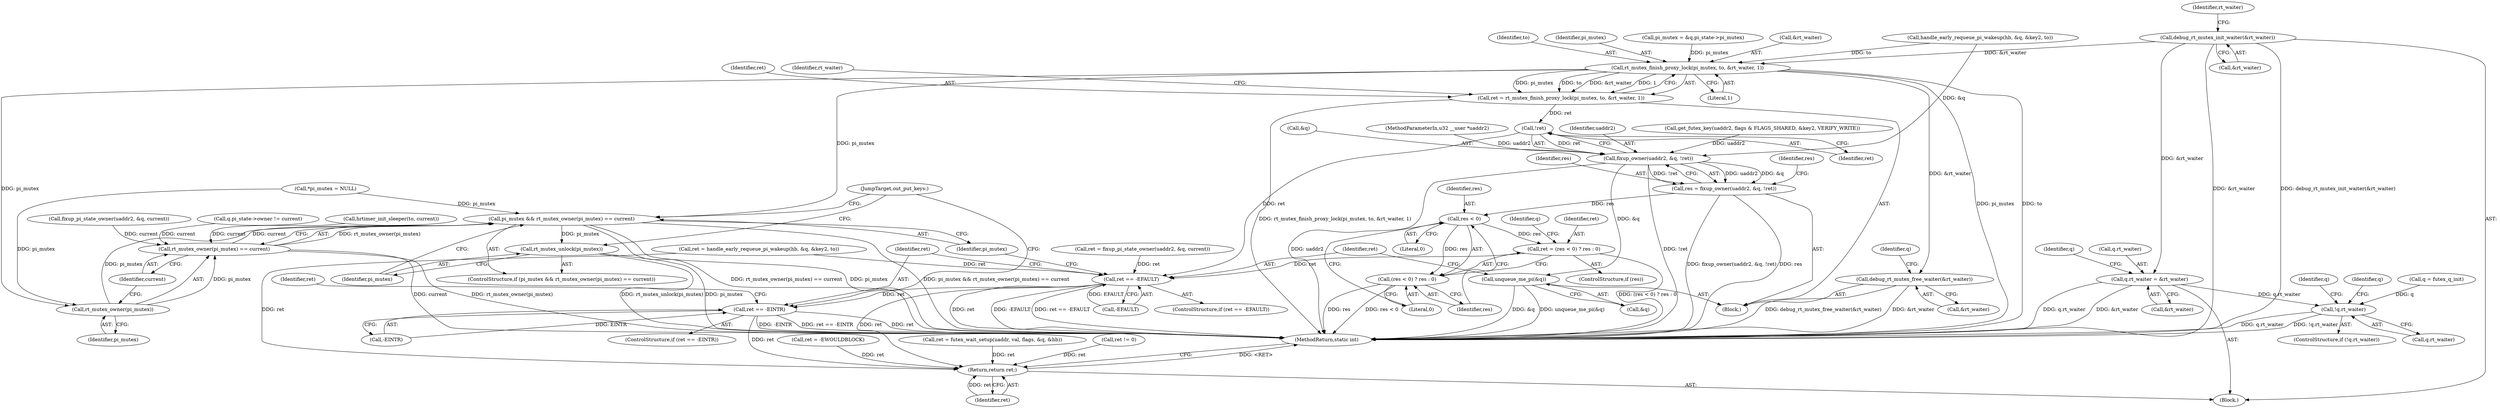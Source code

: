 digraph "0_linux_6f7b0a2a5c0fb03be7c25bd1745baa50582348ef@API" {
"1000186" [label="(Call,debug_rt_mutex_init_waiter(&rt_waiter))"];
"1000215" [label="(Call,q.rt_waiter = &rt_waiter)"];
"1000268" [label="(Call,!q.rt_waiter)"];
"1000318" [label="(Call,rt_mutex_finish_proxy_lock(pi_mutex, to, &rt_waiter, 1))"];
"1000316" [label="(Call,ret = rt_mutex_finish_proxy_lock(pi_mutex, to, &rt_waiter, 1))"];
"1000337" [label="(Call,!ret)"];
"1000333" [label="(Call,fixup_owner(uaddr2, &q, !ret))"];
"1000331" [label="(Call,res = fixup_owner(uaddr2, &q, !ret))"];
"1000344" [label="(Call,res < 0)"];
"1000341" [label="(Call,ret = (res < 0) ? res : 0)"];
"1000353" [label="(Call,ret == -EFAULT)"];
"1000369" [label="(Call,ret == -EINTR)"];
"1000402" [label="(Return,return ret;)"];
"1000343" [label="(Call,(res < 0) ? res : 0)"];
"1000349" [label="(Call,unqueue_me_pi(&q))"];
"1000324" [label="(Call,debug_rt_mutex_free_waiter(&rt_waiter))"];
"1000359" [label="(Call,pi_mutex && rt_mutex_owner(pi_mutex) == current)"];
"1000365" [label="(Call,rt_mutex_unlock(pi_mutex))"];
"1000362" [label="(Call,rt_mutex_owner(pi_mutex))"];
"1000361" [label="(Call,rt_mutex_owner(pi_mutex) == current)"];
"1000402" [label="(Return,return ret;)"];
"1000331" [label="(Call,res = fixup_owner(uaddr2, &q, !ret))"];
"1000363" [label="(Identifier,pi_mutex)"];
"1000347" [label="(Identifier,res)"];
"1000374" [label="(Call,ret = -EWOULDBLOCK)"];
"1000354" [label="(Identifier,ret)"];
"1000343" [label="(Call,(res < 0) ? res : 0)"];
"1000335" [label="(Call,&q)"];
"1000290" [label="(Call,ret = fixup_pi_state_owner(uaddr2, &q, current))"];
"1000359" [label="(Call,pi_mutex && rt_mutex_owner(pi_mutex) == current)"];
"1000320" [label="(Identifier,to)"];
"1000118" [label="(MethodParameterIn,u32 __user *uaddr2)"];
"1000345" [label="(Identifier,res)"];
"1000370" [label="(Identifier,ret)"];
"1000324" [label="(Call,debug_rt_mutex_free_waiter(&rt_waiter))"];
"1000371" [label="(Call,-EINTR)"];
"1000358" [label="(ControlStructure,if (pi_mutex && rt_mutex_owner(pi_mutex) == current))"];
"1000223" [label="(Identifier,q)"];
"1000191" [label="(Identifier,rt_waiter)"];
"1000337" [label="(Call,!ret)"];
"1000342" [label="(Identifier,ret)"];
"1000267" [label="(ControlStructure,if (!q.rt_waiter))"];
"1000127" [label="(Call,*pi_mutex = NULL)"];
"1000351" [label="(Identifier,q)"];
"1000227" [label="(Call,ret = futex_wait_setup(uaddr, val, flags, &q, &hb))"];
"1000344" [label="(Call,res < 0)"];
"1000318" [label="(Call,rt_mutex_finish_proxy_lock(pi_mutex, to, &rt_waiter, 1))"];
"1000206" [label="(Call,ret != 0)"];
"1000378" [label="(JumpTarget,out_put_keys:)"];
"1000186" [label="(Call,debug_rt_mutex_init_waiter(&rt_waiter))"];
"1000317" [label="(Identifier,ret)"];
"1000187" [label="(Call,&rt_waiter)"];
"1000403" [label="(Identifier,ret)"];
"1000319" [label="(Identifier,pi_mutex)"];
"1000216" [label="(Call,q.rt_waiter)"];
"1000119" [label="(Block,)"];
"1000308" [label="(Call,pi_mutex = &q.pi_state->pi_mutex)"];
"1000252" [label="(Call,handle_early_requeue_pi_wakeup(hb, &q, &key2, to))"];
"1000375" [label="(Identifier,ret)"];
"1000360" [label="(Identifier,pi_mutex)"];
"1000219" [label="(Call,&rt_waiter)"];
"1000346" [label="(Literal,0)"];
"1000325" [label="(Call,&rt_waiter)"];
"1000364" [label="(Identifier,current)"];
"1000348" [label="(Literal,0)"];
"1000340" [label="(Identifier,res)"];
"1000329" [label="(Identifier,q)"];
"1000353" [label="(Call,ret == -EFAULT)"];
"1000366" [label="(Identifier,pi_mutex)"];
"1000339" [label="(ControlStructure,if (res))"];
"1000306" [label="(Identifier,q)"];
"1000321" [label="(Call,&rt_waiter)"];
"1000292" [label="(Call,fixup_pi_state_owner(uaddr2, &q, current))"];
"1000278" [label="(Call,q.pi_state->owner != current)"];
"1000215" [label="(Call,q.rt_waiter = &rt_waiter)"];
"1000268" [label="(Call,!q.rt_waiter)"];
"1000269" [label="(Call,q.rt_waiter)"];
"1000365" [label="(Call,rt_mutex_unlock(pi_mutex))"];
"1000334" [label="(Identifier,uaddr2)"];
"1000404" [label="(MethodReturn,static int)"];
"1000323" [label="(Literal,1)"];
"1000196" [label="(Call,get_futex_key(uaddr2, flags & FLAGS_SHARED, &key2, VERIFY_WRITE))"];
"1000349" [label="(Call,unqueue_me_pi(&q))"];
"1000341" [label="(Call,ret = (res < 0) ? res : 0)"];
"1000173" [label="(Call,hrtimer_init_sleeper(to, current))"];
"1000316" [label="(Call,ret = rt_mutex_finish_proxy_lock(pi_mutex, to, &rt_waiter, 1))"];
"1000326" [label="(Identifier,rt_waiter)"];
"1000355" [label="(Call,-EFAULT)"];
"1000302" [label="(Block,)"];
"1000338" [label="(Identifier,ret)"];
"1000369" [label="(Call,ret == -EINTR)"];
"1000361" [label="(Call,rt_mutex_owner(pi_mutex) == current)"];
"1000333" [label="(Call,fixup_owner(uaddr2, &q, !ret))"];
"1000352" [label="(ControlStructure,if (ret == -EFAULT))"];
"1000368" [label="(ControlStructure,if (ret == -EINTR))"];
"1000332" [label="(Identifier,res)"];
"1000350" [label="(Call,&q)"];
"1000362" [label="(Call,rt_mutex_owner(pi_mutex))"];
"1000250" [label="(Call,ret = handle_early_requeue_pi_wakeup(hb, &q, &key2, to))"];
"1000136" [label="(Call,q = futex_q_init)"];
"1000276" [label="(Identifier,q)"];
"1000186" -> "1000119"  [label="AST: "];
"1000186" -> "1000187"  [label="CFG: "];
"1000187" -> "1000186"  [label="AST: "];
"1000191" -> "1000186"  [label="CFG: "];
"1000186" -> "1000404"  [label="DDG: debug_rt_mutex_init_waiter(&rt_waiter)"];
"1000186" -> "1000404"  [label="DDG: &rt_waiter"];
"1000186" -> "1000215"  [label="DDG: &rt_waiter"];
"1000186" -> "1000318"  [label="DDG: &rt_waiter"];
"1000215" -> "1000119"  [label="AST: "];
"1000215" -> "1000219"  [label="CFG: "];
"1000216" -> "1000215"  [label="AST: "];
"1000219" -> "1000215"  [label="AST: "];
"1000223" -> "1000215"  [label="CFG: "];
"1000215" -> "1000404"  [label="DDG: q.rt_waiter"];
"1000215" -> "1000404"  [label="DDG: &rt_waiter"];
"1000215" -> "1000268"  [label="DDG: q.rt_waiter"];
"1000268" -> "1000267"  [label="AST: "];
"1000268" -> "1000269"  [label="CFG: "];
"1000269" -> "1000268"  [label="AST: "];
"1000276" -> "1000268"  [label="CFG: "];
"1000306" -> "1000268"  [label="CFG: "];
"1000268" -> "1000404"  [label="DDG: q.rt_waiter"];
"1000268" -> "1000404"  [label="DDG: !q.rt_waiter"];
"1000136" -> "1000268"  [label="DDG: q"];
"1000318" -> "1000316"  [label="AST: "];
"1000318" -> "1000323"  [label="CFG: "];
"1000319" -> "1000318"  [label="AST: "];
"1000320" -> "1000318"  [label="AST: "];
"1000321" -> "1000318"  [label="AST: "];
"1000323" -> "1000318"  [label="AST: "];
"1000316" -> "1000318"  [label="CFG: "];
"1000318" -> "1000404"  [label="DDG: pi_mutex"];
"1000318" -> "1000404"  [label="DDG: to"];
"1000318" -> "1000316"  [label="DDG: pi_mutex"];
"1000318" -> "1000316"  [label="DDG: to"];
"1000318" -> "1000316"  [label="DDG: &rt_waiter"];
"1000318" -> "1000316"  [label="DDG: 1"];
"1000308" -> "1000318"  [label="DDG: pi_mutex"];
"1000252" -> "1000318"  [label="DDG: to"];
"1000318" -> "1000324"  [label="DDG: &rt_waiter"];
"1000318" -> "1000359"  [label="DDG: pi_mutex"];
"1000318" -> "1000362"  [label="DDG: pi_mutex"];
"1000316" -> "1000302"  [label="AST: "];
"1000317" -> "1000316"  [label="AST: "];
"1000326" -> "1000316"  [label="CFG: "];
"1000316" -> "1000404"  [label="DDG: rt_mutex_finish_proxy_lock(pi_mutex, to, &rt_waiter, 1)"];
"1000316" -> "1000337"  [label="DDG: ret"];
"1000337" -> "1000333"  [label="AST: "];
"1000337" -> "1000338"  [label="CFG: "];
"1000338" -> "1000337"  [label="AST: "];
"1000333" -> "1000337"  [label="CFG: "];
"1000337" -> "1000333"  [label="DDG: ret"];
"1000337" -> "1000353"  [label="DDG: ret"];
"1000333" -> "1000331"  [label="AST: "];
"1000334" -> "1000333"  [label="AST: "];
"1000335" -> "1000333"  [label="AST: "];
"1000331" -> "1000333"  [label="CFG: "];
"1000333" -> "1000404"  [label="DDG: uaddr2"];
"1000333" -> "1000404"  [label="DDG: !ret"];
"1000333" -> "1000331"  [label="DDG: uaddr2"];
"1000333" -> "1000331"  [label="DDG: &q"];
"1000333" -> "1000331"  [label="DDG: !ret"];
"1000196" -> "1000333"  [label="DDG: uaddr2"];
"1000118" -> "1000333"  [label="DDG: uaddr2"];
"1000252" -> "1000333"  [label="DDG: &q"];
"1000333" -> "1000349"  [label="DDG: &q"];
"1000331" -> "1000302"  [label="AST: "];
"1000332" -> "1000331"  [label="AST: "];
"1000340" -> "1000331"  [label="CFG: "];
"1000331" -> "1000404"  [label="DDG: fixup_owner(uaddr2, &q, !ret)"];
"1000331" -> "1000404"  [label="DDG: res"];
"1000331" -> "1000344"  [label="DDG: res"];
"1000344" -> "1000343"  [label="AST: "];
"1000344" -> "1000346"  [label="CFG: "];
"1000345" -> "1000344"  [label="AST: "];
"1000346" -> "1000344"  [label="AST: "];
"1000347" -> "1000344"  [label="CFG: "];
"1000348" -> "1000344"  [label="CFG: "];
"1000344" -> "1000341"  [label="DDG: res"];
"1000344" -> "1000343"  [label="DDG: res"];
"1000341" -> "1000339"  [label="AST: "];
"1000341" -> "1000343"  [label="CFG: "];
"1000342" -> "1000341"  [label="AST: "];
"1000343" -> "1000341"  [label="AST: "];
"1000351" -> "1000341"  [label="CFG: "];
"1000341" -> "1000404"  [label="DDG: (res < 0) ? res : 0"];
"1000341" -> "1000353"  [label="DDG: ret"];
"1000353" -> "1000352"  [label="AST: "];
"1000353" -> "1000355"  [label="CFG: "];
"1000354" -> "1000353"  [label="AST: "];
"1000355" -> "1000353"  [label="AST: "];
"1000360" -> "1000353"  [label="CFG: "];
"1000370" -> "1000353"  [label="CFG: "];
"1000353" -> "1000404"  [label="DDG: ret == -EFAULT"];
"1000353" -> "1000404"  [label="DDG: ret"];
"1000353" -> "1000404"  [label="DDG: -EFAULT"];
"1000290" -> "1000353"  [label="DDG: ret"];
"1000250" -> "1000353"  [label="DDG: ret"];
"1000355" -> "1000353"  [label="DDG: EFAULT"];
"1000353" -> "1000369"  [label="DDG: ret"];
"1000353" -> "1000402"  [label="DDG: ret"];
"1000369" -> "1000368"  [label="AST: "];
"1000369" -> "1000371"  [label="CFG: "];
"1000370" -> "1000369"  [label="AST: "];
"1000371" -> "1000369"  [label="AST: "];
"1000375" -> "1000369"  [label="CFG: "];
"1000378" -> "1000369"  [label="CFG: "];
"1000369" -> "1000404"  [label="DDG: ret == -EINTR"];
"1000369" -> "1000404"  [label="DDG: ret"];
"1000369" -> "1000404"  [label="DDG: -EINTR"];
"1000371" -> "1000369"  [label="DDG: EINTR"];
"1000369" -> "1000402"  [label="DDG: ret"];
"1000402" -> "1000119"  [label="AST: "];
"1000402" -> "1000403"  [label="CFG: "];
"1000403" -> "1000402"  [label="AST: "];
"1000404" -> "1000402"  [label="CFG: "];
"1000402" -> "1000404"  [label="DDG: <RET>"];
"1000403" -> "1000402"  [label="DDG: ret"];
"1000227" -> "1000402"  [label="DDG: ret"];
"1000206" -> "1000402"  [label="DDG: ret"];
"1000250" -> "1000402"  [label="DDG: ret"];
"1000374" -> "1000402"  [label="DDG: ret"];
"1000343" -> "1000347"  [label="CFG: "];
"1000343" -> "1000348"  [label="CFG: "];
"1000347" -> "1000343"  [label="AST: "];
"1000348" -> "1000343"  [label="AST: "];
"1000343" -> "1000404"  [label="DDG: res < 0"];
"1000343" -> "1000404"  [label="DDG: res"];
"1000349" -> "1000302"  [label="AST: "];
"1000349" -> "1000350"  [label="CFG: "];
"1000350" -> "1000349"  [label="AST: "];
"1000354" -> "1000349"  [label="CFG: "];
"1000349" -> "1000404"  [label="DDG: unqueue_me_pi(&q)"];
"1000349" -> "1000404"  [label="DDG: &q"];
"1000324" -> "1000302"  [label="AST: "];
"1000324" -> "1000325"  [label="CFG: "];
"1000325" -> "1000324"  [label="AST: "];
"1000329" -> "1000324"  [label="CFG: "];
"1000324" -> "1000404"  [label="DDG: debug_rt_mutex_free_waiter(&rt_waiter)"];
"1000324" -> "1000404"  [label="DDG: &rt_waiter"];
"1000359" -> "1000358"  [label="AST: "];
"1000359" -> "1000360"  [label="CFG: "];
"1000359" -> "1000361"  [label="CFG: "];
"1000360" -> "1000359"  [label="AST: "];
"1000361" -> "1000359"  [label="AST: "];
"1000366" -> "1000359"  [label="CFG: "];
"1000378" -> "1000359"  [label="CFG: "];
"1000359" -> "1000404"  [label="DDG: rt_mutex_owner(pi_mutex) == current"];
"1000359" -> "1000404"  [label="DDG: pi_mutex"];
"1000359" -> "1000404"  [label="DDG: pi_mutex && rt_mutex_owner(pi_mutex) == current"];
"1000127" -> "1000359"  [label="DDG: pi_mutex"];
"1000362" -> "1000359"  [label="DDG: pi_mutex"];
"1000361" -> "1000359"  [label="DDG: rt_mutex_owner(pi_mutex)"];
"1000361" -> "1000359"  [label="DDG: current"];
"1000359" -> "1000365"  [label="DDG: pi_mutex"];
"1000365" -> "1000358"  [label="AST: "];
"1000365" -> "1000366"  [label="CFG: "];
"1000366" -> "1000365"  [label="AST: "];
"1000378" -> "1000365"  [label="CFG: "];
"1000365" -> "1000404"  [label="DDG: rt_mutex_unlock(pi_mutex)"];
"1000365" -> "1000404"  [label="DDG: pi_mutex"];
"1000362" -> "1000361"  [label="AST: "];
"1000362" -> "1000363"  [label="CFG: "];
"1000363" -> "1000362"  [label="AST: "];
"1000364" -> "1000362"  [label="CFG: "];
"1000362" -> "1000361"  [label="DDG: pi_mutex"];
"1000127" -> "1000362"  [label="DDG: pi_mutex"];
"1000361" -> "1000364"  [label="CFG: "];
"1000364" -> "1000361"  [label="AST: "];
"1000361" -> "1000404"  [label="DDG: current"];
"1000361" -> "1000404"  [label="DDG: rt_mutex_owner(pi_mutex)"];
"1000278" -> "1000361"  [label="DDG: current"];
"1000292" -> "1000361"  [label="DDG: current"];
"1000173" -> "1000361"  [label="DDG: current"];
}
